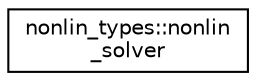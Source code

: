 digraph "Graphical Class Hierarchy"
{
  edge [fontname="Helvetica",fontsize="10",labelfontname="Helvetica",labelfontsize="10"];
  node [fontname="Helvetica",fontsize="10",shape=record];
  rankdir="LR";
  Node0 [label="nonlin_types::nonlin\l_solver",height=0.2,width=0.4,color="black", fillcolor="white", style="filled",URL="$interfacenonlin__types_1_1nonlin__solver.html",tooltip="Describes the interface of a nonlinear equation solver. "];
}
